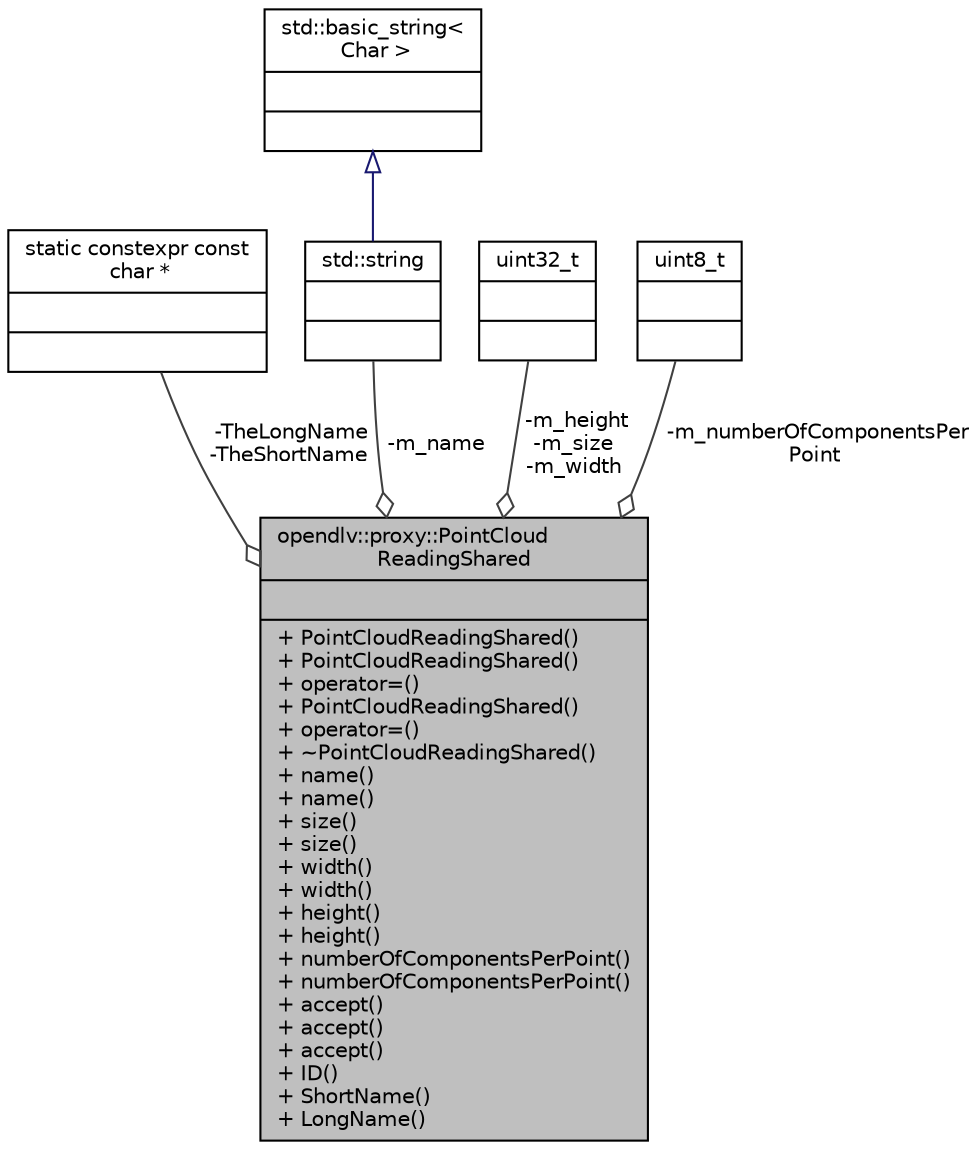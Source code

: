 digraph "opendlv::proxy::PointCloudReadingShared"
{
 // LATEX_PDF_SIZE
  edge [fontname="Helvetica",fontsize="10",labelfontname="Helvetica",labelfontsize="10"];
  node [fontname="Helvetica",fontsize="10",shape=record];
  Node1 [label="{opendlv::proxy::PointCloud\lReadingShared\n||+ PointCloudReadingShared()\l+ PointCloudReadingShared()\l+ operator=()\l+ PointCloudReadingShared()\l+ operator=()\l+ ~PointCloudReadingShared()\l+ name()\l+ name()\l+ size()\l+ size()\l+ width()\l+ width()\l+ height()\l+ height()\l+ numberOfComponentsPerPoint()\l+ numberOfComponentsPerPoint()\l+ accept()\l+ accept()\l+ accept()\l+ ID()\l+ ShortName()\l+ LongName()\l}",height=0.2,width=0.4,color="black", fillcolor="grey75", style="filled", fontcolor="black",tooltip=" "];
  Node2 -> Node1 [color="grey25",fontsize="10",style="solid",label=" -TheLongName\n-TheShortName" ,arrowhead="odiamond"];
  Node2 [label="{static constexpr const\l char *\n||}",height=0.2,width=0.4,color="black", fillcolor="white", style="filled",tooltip=" "];
  Node3 -> Node1 [color="grey25",fontsize="10",style="solid",label=" -m_name" ,arrowhead="odiamond"];
  Node3 [label="{std::string\n||}",height=0.2,width=0.4,color="black", fillcolor="white", style="filled",tooltip=" "];
  Node4 -> Node3 [dir="back",color="midnightblue",fontsize="10",style="solid",arrowtail="onormal"];
  Node4 [label="{std::basic_string\<\l Char \>\n||}",height=0.2,width=0.4,color="black", fillcolor="white", style="filled",tooltip=" "];
  Node5 -> Node1 [color="grey25",fontsize="10",style="solid",label=" -m_height\n-m_size\n-m_width" ,arrowhead="odiamond"];
  Node5 [label="{uint32_t\n||}",height=0.2,width=0.4,color="black", fillcolor="white", style="filled",tooltip=" "];
  Node6 -> Node1 [color="grey25",fontsize="10",style="solid",label=" -m_numberOfComponentsPer\lPoint" ,arrowhead="odiamond"];
  Node6 [label="{uint8_t\n||}",height=0.2,width=0.4,color="black", fillcolor="white", style="filled",tooltip=" "];
}
